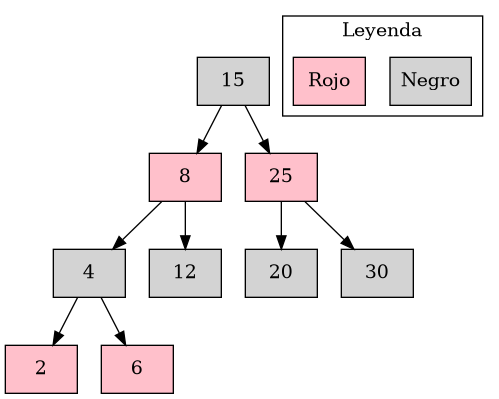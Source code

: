 @startuml
digraph red_black_tree {
    node [shape = box]
    
    15 [label="15", style=filled, fillcolor=lightgray]
    8 [label="8", style=filled, fillcolor=pink]
    25 [label="25", style=filled, fillcolor=pink]
    4 [label="4", style=filled, fillcolor=lightgray]
    12 [label="12", style=filled, fillcolor=lightgray]
    20 [label="20", style=filled, fillcolor=lightgray]
    30 [label="30", style=filled, fillcolor=lightgray]
    2 [label="2", style=filled, fillcolor=pink]
    6 [label="6", style=filled, fillcolor=pink]
    
    15 -> 8
    15 -> 25
    8 -> 4
    8 -> 12
    25 -> 20
    25 -> 30
    4 -> 2
    4 -> 6
    
    subgraph cluster_legend {
        label = "Leyenda"
        node [shape = box, style=filled]
        legend_black [label="Negro", fillcolor=lightgray]
        legend_red [label="Rojo", fillcolor=pink]
    }
}
@enduml